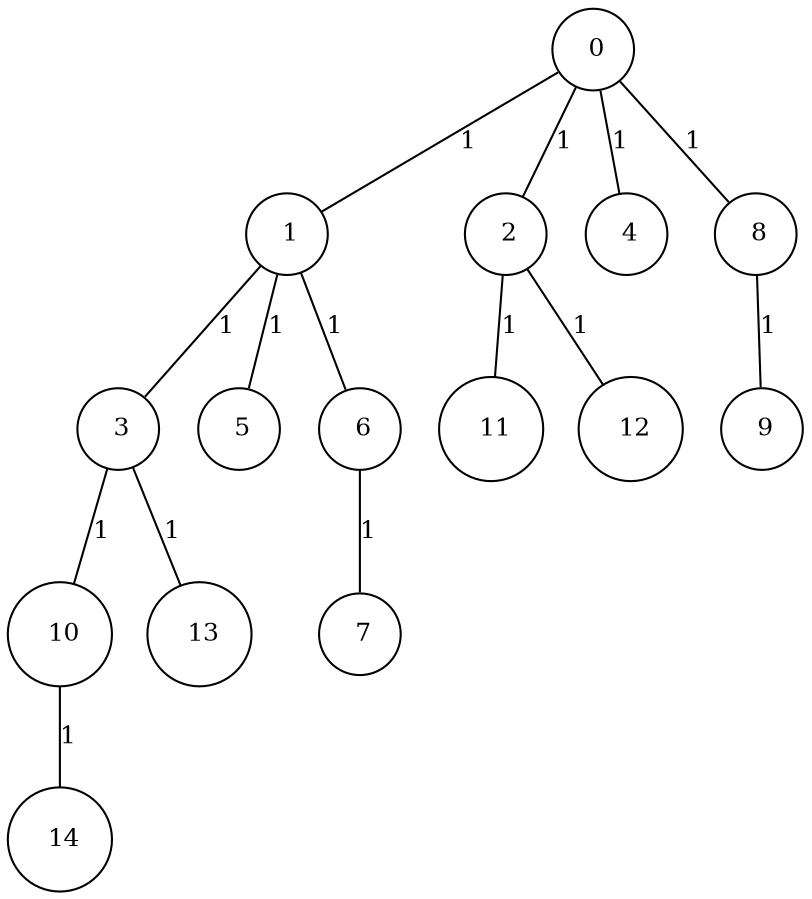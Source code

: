 graph G {
size="8.5,11;"
ratio = "expand;"
fixedsize="true;"
overlap="scale;"
node[shape=circle,width=.12,hight=.12,fontsize=12]
edge[fontsize=12]

0[label=" 0" color=black, pos="1.289573,1.9559457!"];
1[label=" 1" color=black, pos="0.42466626,1.4658761!"];
2[label=" 2" color=black, pos="0.31372912,0.71693183!"];
3[label=" 3" color=black, pos="2.2020241,1.4396!"];
4[label=" 4" color=black, pos="2.7037027,0.89885693!"];
5[label=" 5" color=black, pos="1.9769919,0.0043704677!"];
6[label=" 6" color=black, pos="2.4382094,0.23709579!"];
7[label=" 7" color=black, pos="1.2232239,1.7124605!"];
8[label=" 8" color=black, pos="1.3931421,1.5196767!"];
9[label=" 9" color=black, pos="0.14552362,0.82908153!"];
10[label=" 10" color=black, pos="0.25709922,0.60351819!"];
11[label=" 11" color=black, pos="0.34673939,2.8485876!"];
12[label=" 12" color=black, pos="1.5102628,1.1620255!"];
13[label=" 13" color=black, pos="2.4224242,2.3425991!"];
14[label=" 14" color=black, pos="0.66430547,1.7149397!"];
0--1[label="1"]
0--2[label="1"]
0--4[label="1"]
0--8[label="1"]
1--3[label="1"]
1--5[label="1"]
1--6[label="1"]
2--11[label="1"]
2--12[label="1"]
3--10[label="1"]
3--13[label="1"]
6--7[label="1"]
8--9[label="1"]
10--14[label="1"]

}
